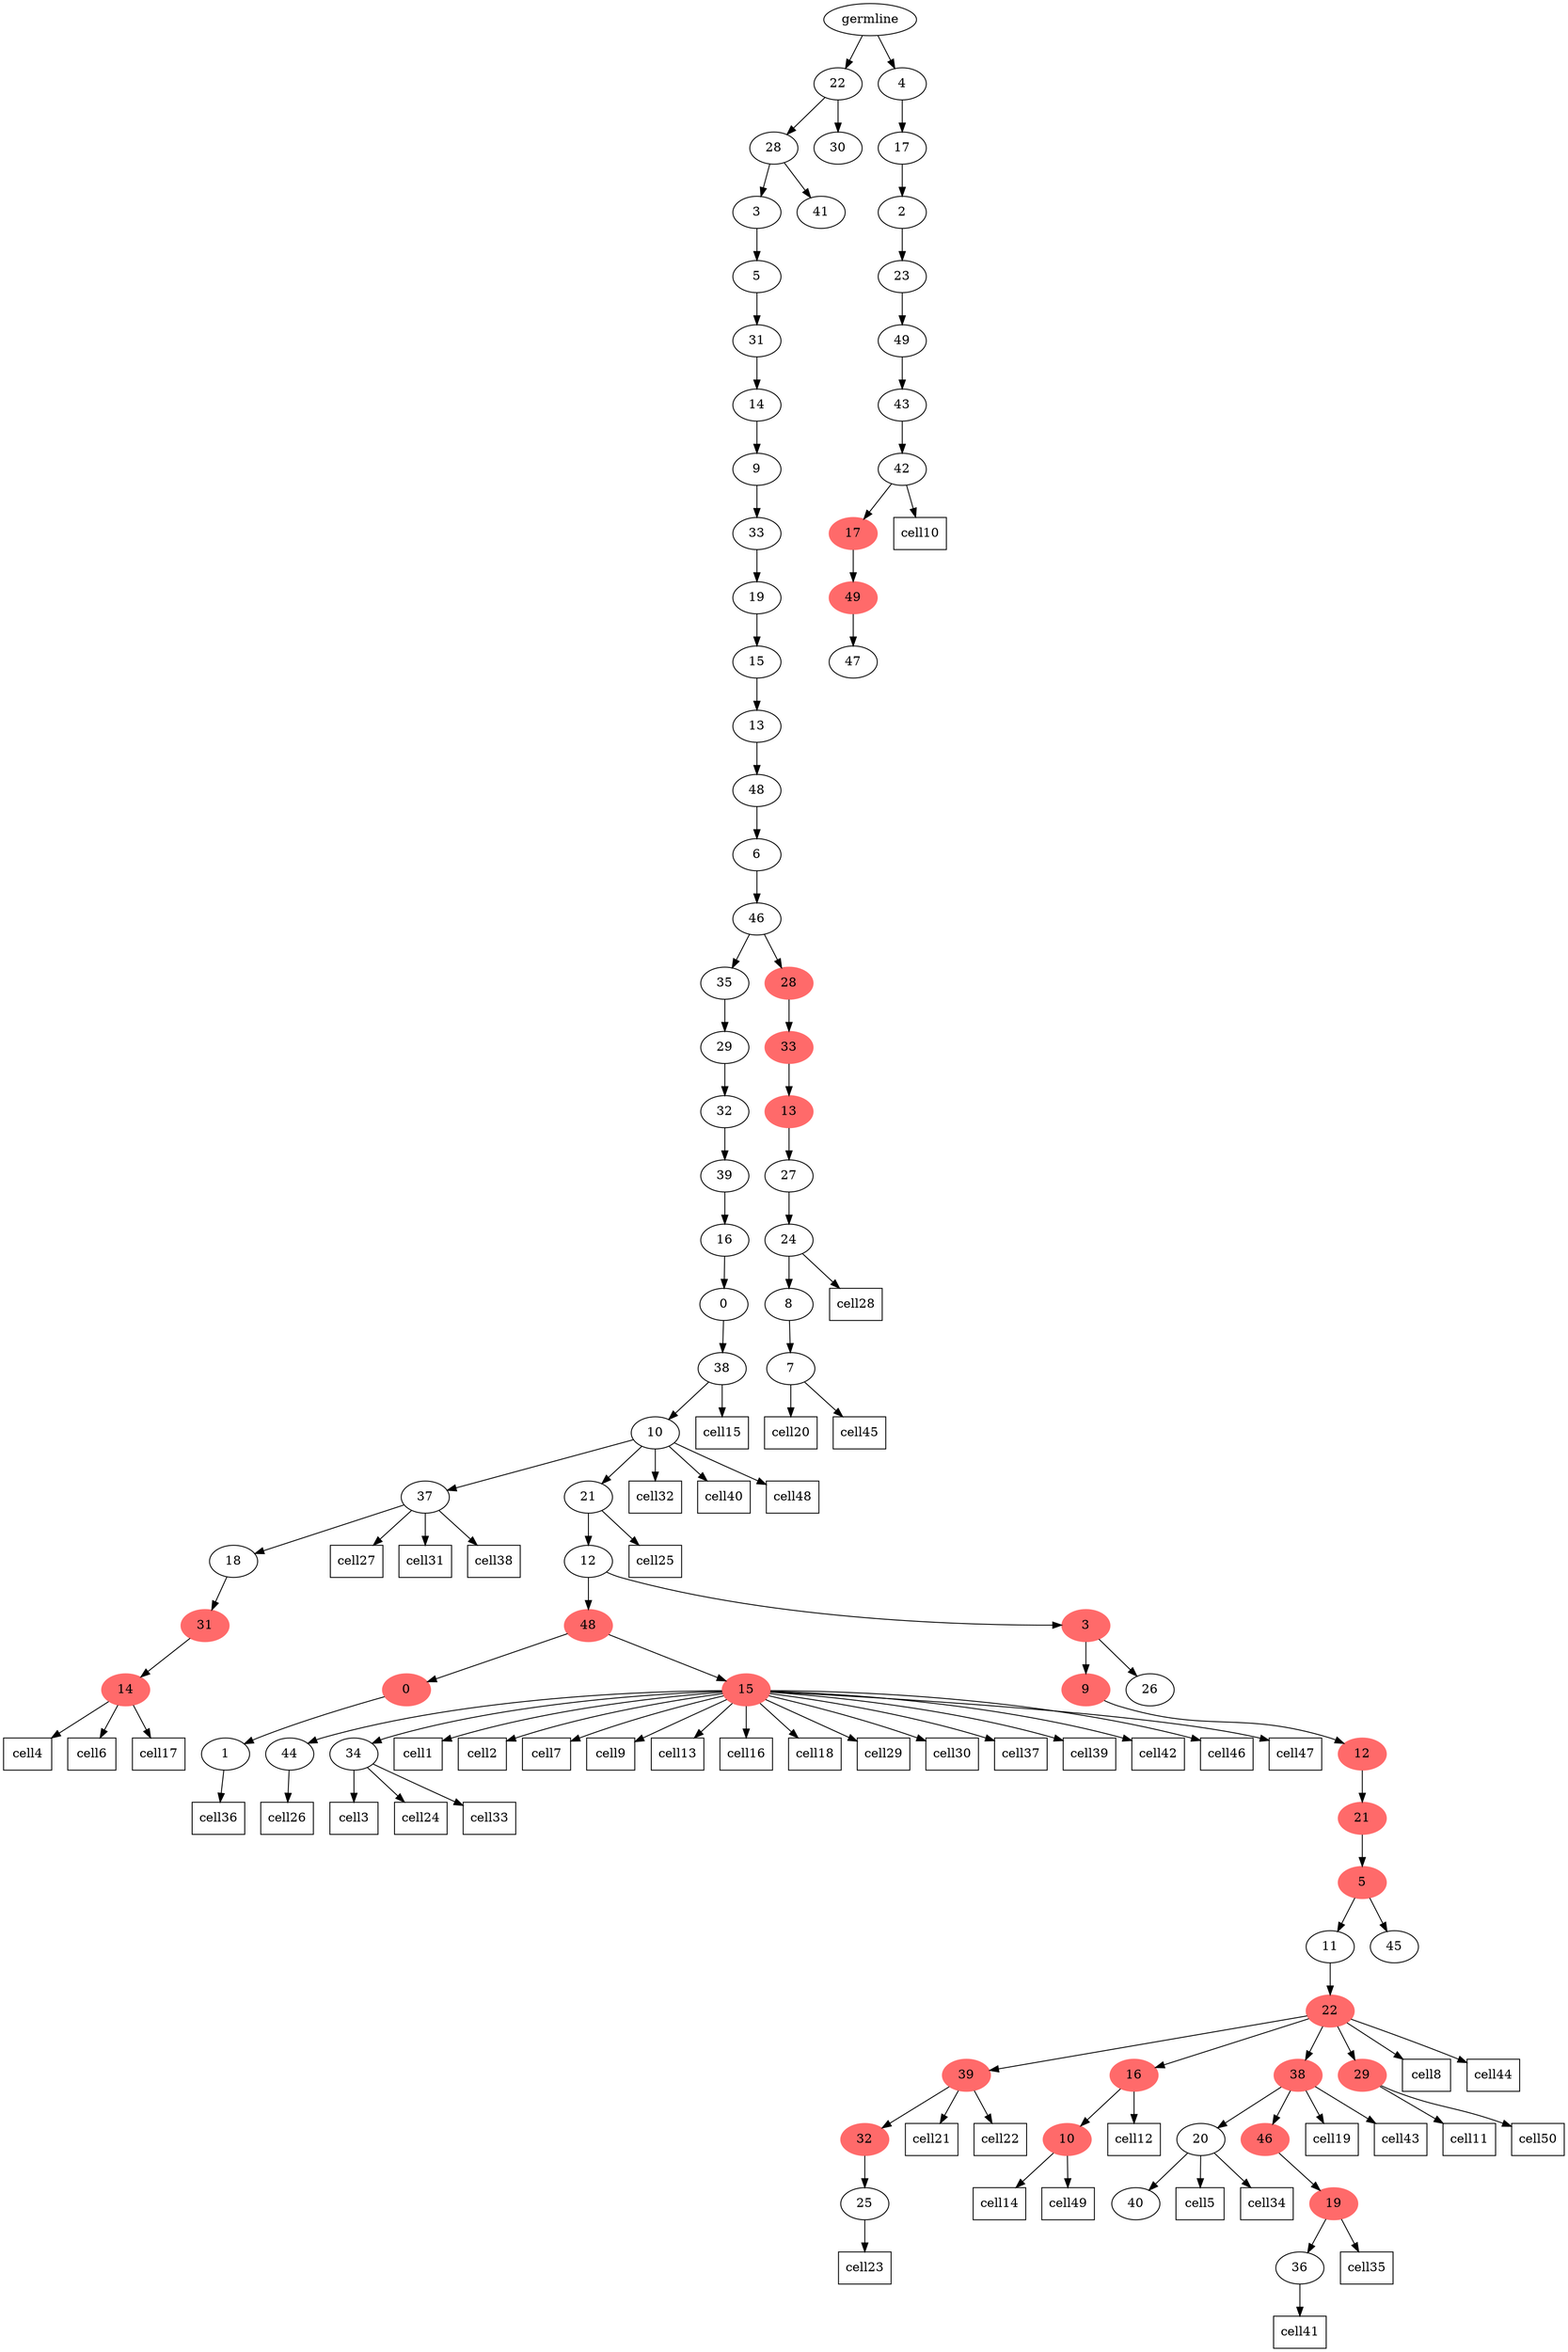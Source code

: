digraph g {
	"71" -> "72";
	"72" [color=indianred1, style=filled, label="14"];
	"70" -> "71";
	"71" [color=indianred1, style=filled, label="31"];
	"69" -> "70";
	"70" [label="18"];
	"67" -> "68";
	"68" [label="1"];
	"64" -> "65";
	"65" [label="44"];
	"64" -> "66";
	"66" [label="34"];
	"63" -> "64";
	"64" [color=indianred1, style=filled, label="15"];
	"63" -> "67";
	"67" [color=indianred1, style=filled, label="0"];
	"58" -> "59";
	"59" [label="25"];
	"57" -> "58";
	"58" [color=indianred1, style=filled, label="32"];
	"55" -> "56";
	"56" [color=indianred1, style=filled, label="10"];
	"53" -> "54";
	"54" [label="40"];
	"51" -> "52";
	"52" [label="36"];
	"50" -> "51";
	"51" [color=indianred1, style=filled, label="19"];
	"49" -> "50";
	"50" [color=indianred1, style=filled, label="46"];
	"49" -> "53";
	"53" [label="20"];
	"48" -> "49";
	"49" [color=indianred1, style=filled, label="38"];
	"48" -> "55";
	"55" [color=indianred1, style=filled, label="16"];
	"48" -> "57";
	"57" [color=indianred1, style=filled, label="39"];
	"48" -> "60";
	"60" [color=indianred1, style=filled, label="29"];
	"47" -> "48";
	"48" [color=indianred1, style=filled, label="22"];
	"46" -> "47";
	"47" [label="11"];
	"46" -> "61";
	"61" [label="45"];
	"45" -> "46";
	"46" [color=indianred1, style=filled, label="5"];
	"44" -> "45";
	"45" [color=indianred1, style=filled, label="21"];
	"43" -> "44";
	"44" [color=indianred1, style=filled, label="12"];
	"42" -> "43";
	"43" [color=indianred1, style=filled, label="9"];
	"42" -> "62";
	"62" [label="26"];
	"41" -> "42";
	"42" [color=indianred1, style=filled, label="3"];
	"41" -> "63";
	"63" [color=indianred1, style=filled, label="48"];
	"40" -> "41";
	"41" [label="12"];
	"39" -> "40";
	"40" [label="21"];
	"39" -> "69";
	"69" [label="37"];
	"38" -> "39";
	"39" [label="10"];
	"37" -> "38";
	"38" [label="38"];
	"36" -> "37";
	"37" [label="0"];
	"35" -> "36";
	"36" [label="16"];
	"34" -> "35";
	"35" [label="39"];
	"33" -> "34";
	"34" [label="32"];
	"32" -> "33";
	"33" [label="29"];
	"30" -> "31";
	"31" [label="7"];
	"29" -> "30";
	"30" [label="8"];
	"28" -> "29";
	"29" [label="24"];
	"27" -> "28";
	"28" [label="27"];
	"26" -> "27";
	"27" [color=indianred1, style=filled, label="13"];
	"25" -> "26";
	"26" [color=indianred1, style=filled, label="33"];
	"24" -> "25";
	"25" [color=indianred1, style=filled, label="28"];
	"24" -> "32";
	"32" [label="35"];
	"23" -> "24";
	"24" [label="46"];
	"22" -> "23";
	"23" [label="6"];
	"21" -> "22";
	"22" [label="48"];
	"20" -> "21";
	"21" [label="13"];
	"19" -> "20";
	"20" [label="15"];
	"18" -> "19";
	"19" [label="19"];
	"17" -> "18";
	"18" [label="33"];
	"16" -> "17";
	"17" [label="9"];
	"15" -> "16";
	"16" [label="14"];
	"14" -> "15";
	"15" [label="31"];
	"13" -> "14";
	"14" [label="5"];
	"12" -> "13";
	"13" [label="3"];
	"12" -> "73";
	"73" [label="41"];
	"11" -> "12";
	"12" [label="28"];
	"11" -> "74";
	"74" [label="30"];
	"9" -> "10";
	"10" [label="47"];
	"8" -> "9";
	"9" [color=indianred1, style=filled, label="49"];
	"7" -> "8";
	"8" [color=indianred1, style=filled, label="17"];
	"6" -> "7";
	"7" [label="42"];
	"5" -> "6";
	"6" [label="43"];
	"4" -> "5";
	"5" [label="49"];
	"3" -> "4";
	"4" [label="23"];
	"2" -> "3";
	"3" [label="2"];
	"1" -> "2";
	"2" [label="17"];
	"0" -> "1";
	"1" [label="4"];
	"0" -> "11";
	"11" [label="22"];
	"0" [label="germline"];
	"64" -> cell1;
	cell1 [shape=box]
	"64" -> cell2;
	cell2 [shape=box]
	"66" -> cell3;
	cell3 [shape=box]
	"72" -> cell4;
	cell4 [shape=box]
	"53" -> cell5;
	cell5 [shape=box]
	"72" -> cell6;
	cell6 [shape=box]
	"64" -> cell7;
	cell7 [shape=box]
	"48" -> cell8;
	cell8 [shape=box]
	"64" -> cell9;
	cell9 [shape=box]
	"7" -> cell10;
	cell10 [shape=box]
	"60" -> cell11;
	cell11 [shape=box]
	"55" -> cell12;
	cell12 [shape=box]
	"64" -> cell13;
	cell13 [shape=box]
	"56" -> cell14;
	cell14 [shape=box]
	"38" -> cell15;
	cell15 [shape=box]
	"64" -> cell16;
	cell16 [shape=box]
	"72" -> cell17;
	cell17 [shape=box]
	"64" -> cell18;
	cell18 [shape=box]
	"49" -> cell19;
	cell19 [shape=box]
	"31" -> cell20;
	cell20 [shape=box]
	"57" -> cell21;
	cell21 [shape=box]
	"57" -> cell22;
	cell22 [shape=box]
	"59" -> cell23;
	cell23 [shape=box]
	"66" -> cell24;
	cell24 [shape=box]
	"40" -> cell25;
	cell25 [shape=box]
	"65" -> cell26;
	cell26 [shape=box]
	"69" -> cell27;
	cell27 [shape=box]
	"29" -> cell28;
	cell28 [shape=box]
	"64" -> cell29;
	cell29 [shape=box]
	"64" -> cell30;
	cell30 [shape=box]
	"69" -> cell31;
	cell31 [shape=box]
	"39" -> cell32;
	cell32 [shape=box]
	"66" -> cell33;
	cell33 [shape=box]
	"53" -> cell34;
	cell34 [shape=box]
	"51" -> cell35;
	cell35 [shape=box]
	"68" -> cell36;
	cell36 [shape=box]
	"64" -> cell37;
	cell37 [shape=box]
	"69" -> cell38;
	cell38 [shape=box]
	"64" -> cell39;
	cell39 [shape=box]
	"39" -> cell40;
	cell40 [shape=box]
	"52" -> cell41;
	cell41 [shape=box]
	"64" -> cell42;
	cell42 [shape=box]
	"49" -> cell43;
	cell43 [shape=box]
	"48" -> cell44;
	cell44 [shape=box]
	"31" -> cell45;
	cell45 [shape=box]
	"64" -> cell46;
	cell46 [shape=box]
	"64" -> cell47;
	cell47 [shape=box]
	"39" -> cell48;
	cell48 [shape=box]
	"56" -> cell49;
	cell49 [shape=box]
	"60" -> cell50;
	cell50 [shape=box]
}
